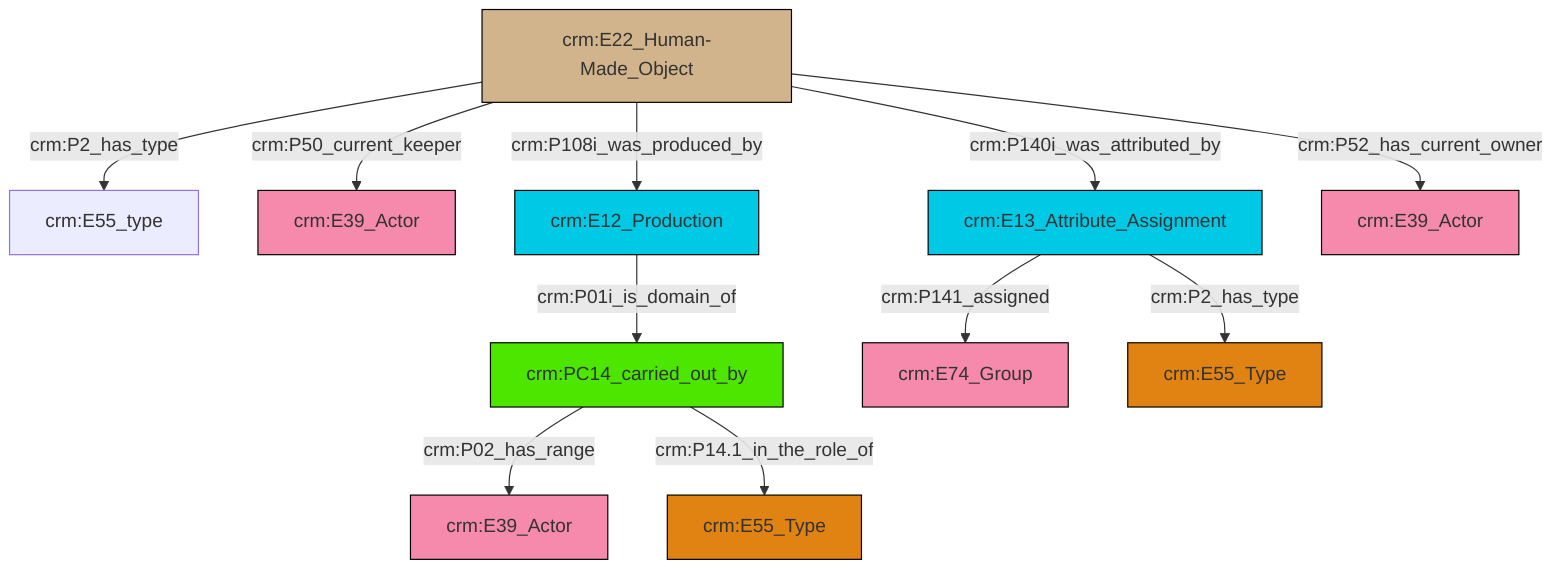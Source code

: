 graph TD
classDef Literal fill:#f2f2f2,stroke:#000000;
classDef CRM_Entity fill:#FFFFFF,stroke:#000000;
classDef Temporal_Entity fill:#00C9E6, stroke:#000000;
classDef Type fill:#E18312, stroke:#000000;
classDef Time-Span fill:#2C9C91, stroke:#000000;
classDef Appellation fill:#FFEB7F, stroke:#000000;
classDef Place fill:#008836, stroke:#000000;
classDef Persistent_Item fill:#B266B2, stroke:#000000;
classDef Conceptual_Object fill:#FFD700, stroke:#000000;
classDef Physical_Thing fill:#D2B48C, stroke:#000000;
classDef Actor fill:#f58aad, stroke:#000000;
classDef PC_Classes fill:#4ce600, stroke:#000000;
classDef Multi fill:#cccccc,stroke:#000000;

2["crm:E12_Production"]:::Temporal_Entity -->|crm:P01i_is_domain_of| 3["crm:PC14_carried_out_by"]:::PC_Classes
4["crm:E13_Attribute_Assignment"]:::Temporal_Entity -->|crm:P141_assigned| 5["crm:E74_Group"]:::Actor
9["crm:E22_Human-Made_Object"]:::Physical_Thing -->|crm:P2_has_type| 10["crm:E55_type"]:::Default
9["crm:E22_Human-Made_Object"]:::Physical_Thing -->|crm:P50_current_keeper| 11["crm:E39_Actor"]:::Actor
3["crm:PC14_carried_out_by"]:::PC_Classes -->|crm:P02_has_range| 15["crm:E39_Actor"]:::Actor
9["crm:E22_Human-Made_Object"]:::Physical_Thing -->|crm:P108i_was_produced_by| 2["crm:E12_Production"]:::Temporal_Entity
4["crm:E13_Attribute_Assignment"]:::Temporal_Entity -->|crm:P2_has_type| 0["crm:E55_Type"]:::Type
3["crm:PC14_carried_out_by"]:::PC_Classes -->|crm:P14.1_in_the_role_of| 6["crm:E55_Type"]:::Type
9["crm:E22_Human-Made_Object"]:::Physical_Thing -->|crm:P140i_was_attributed_by| 4["crm:E13_Attribute_Assignment"]:::Temporal_Entity
9["crm:E22_Human-Made_Object"]:::Physical_Thing -->|crm:P52_has_current_owner| 19["crm:E39_Actor"]:::Actor